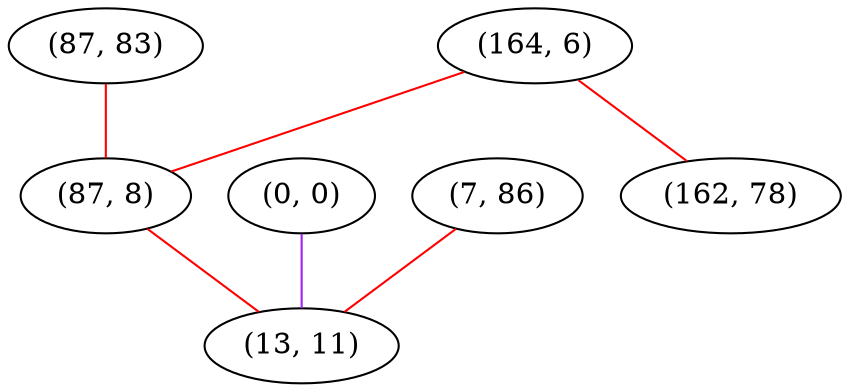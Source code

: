 graph "" {
"(87, 83)";
"(0, 0)";
"(164, 6)";
"(87, 8)";
"(7, 86)";
"(162, 78)";
"(13, 11)";
"(87, 83)" -- "(87, 8)"  [color=red, key=0, weight=1];
"(0, 0)" -- "(13, 11)"  [color=purple, key=0, weight=4];
"(164, 6)" -- "(162, 78)"  [color=red, key=0, weight=1];
"(164, 6)" -- "(87, 8)"  [color=red, key=0, weight=1];
"(87, 8)" -- "(13, 11)"  [color=red, key=0, weight=1];
"(7, 86)" -- "(13, 11)"  [color=red, key=0, weight=1];
}
